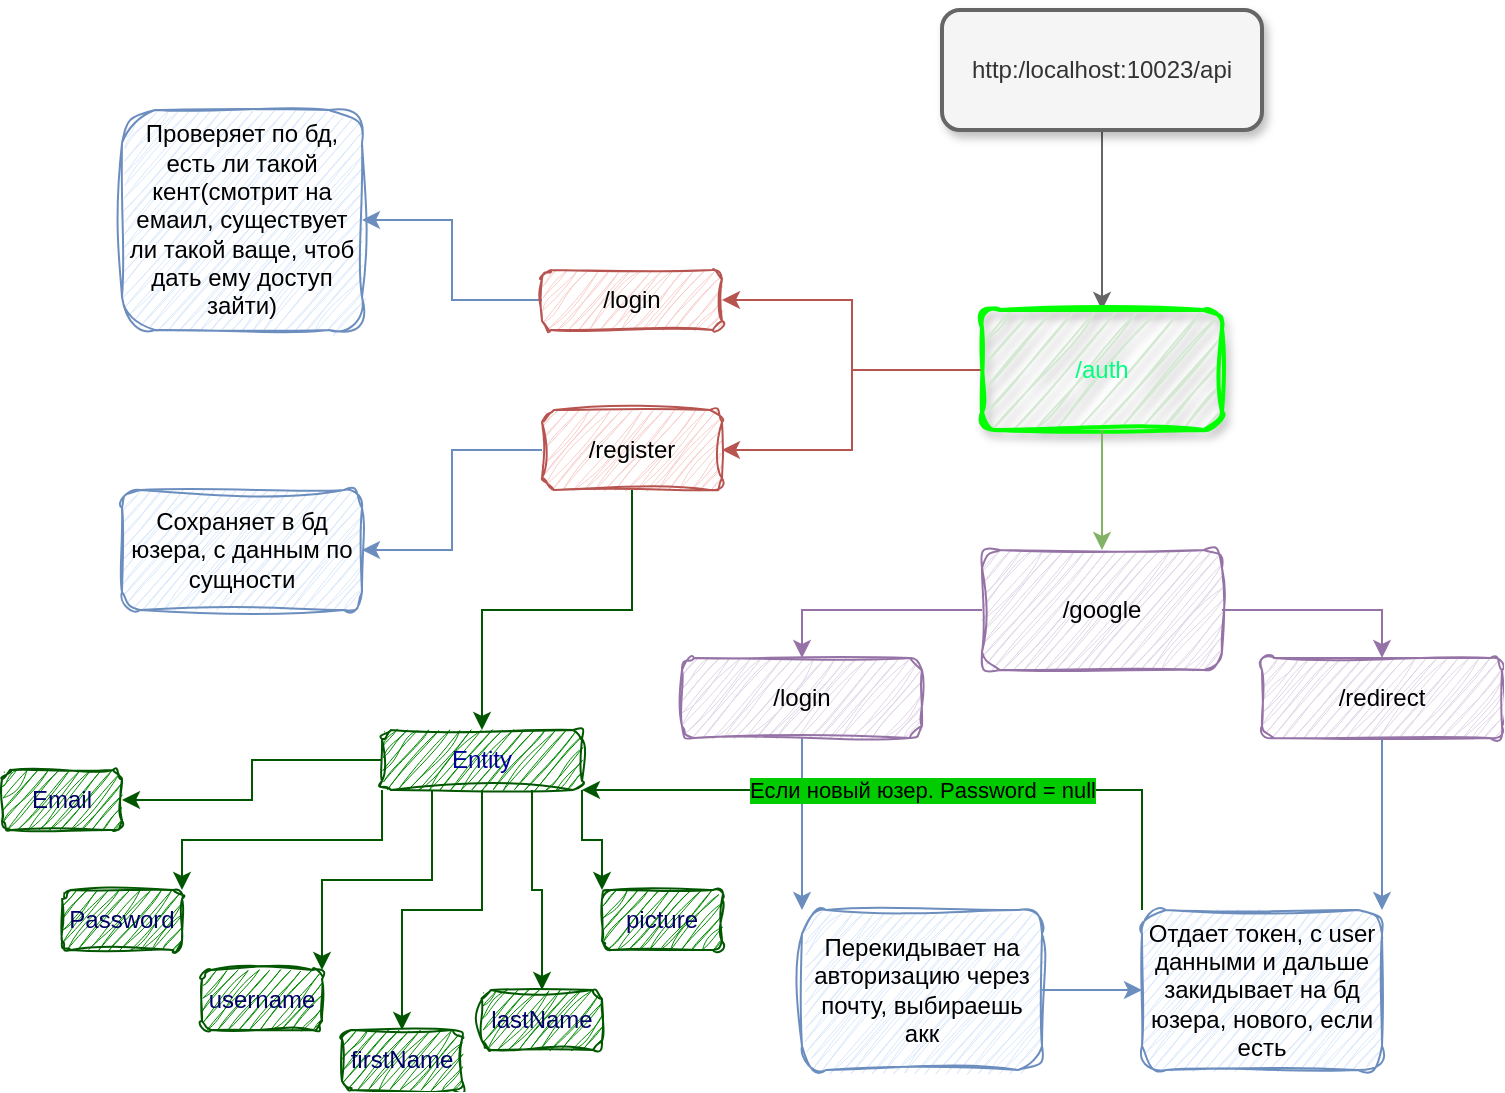 <mxfile version="22.0.4" type="github">
  <diagram id="6a731a19-8d31-9384-78a2-239565b7b9f0" name="Page-1">
    <mxGraphModel dx="1703" dy="993" grid="1" gridSize="10" guides="1" tooltips="1" connect="1" arrows="1" fold="1" page="1" pageScale="1" pageWidth="1169" pageHeight="827" background="none" math="0" shadow="0">
      <root>
        <mxCell id="0" />
        <mxCell id="1" parent="0" />
        <mxCell id="6PmYhrHesReOMGpqTjvc-1545" style="edgeStyle=orthogonalEdgeStyle;rounded=0;orthogonalLoop=1;jettySize=auto;html=1;exitX=0.5;exitY=1;exitDx=0;exitDy=0;entryX=0.5;entryY=0;entryDx=0;entryDy=0;fillColor=#f5f5f5;strokeColor=#666666;" edge="1" parent="1" source="6PmYhrHesReOMGpqTjvc-1542" target="6PmYhrHesReOMGpqTjvc-1544">
          <mxGeometry relative="1" as="geometry" />
        </mxCell>
        <mxCell id="6PmYhrHesReOMGpqTjvc-1542" value="&lt;p style=&quot;line-height: 160%;&quot;&gt;http:/localhost:10023/api&lt;/p&gt;" style="rounded=1;whiteSpace=wrap;html=1;fillColor=#f5f5f5;strokeColor=#666666;strokeWidth=2;glass=0;shadow=1;fontColor=#333333;" vertex="1" parent="1">
          <mxGeometry x="520" y="90" width="160" height="60" as="geometry" />
        </mxCell>
        <mxCell id="6PmYhrHesReOMGpqTjvc-1562" style="edgeStyle=orthogonalEdgeStyle;rounded=0;orthogonalLoop=1;jettySize=auto;html=1;exitX=0;exitY=0.5;exitDx=0;exitDy=0;entryX=1;entryY=0.5;entryDx=0;entryDy=0;fillColor=#f8cecc;strokeColor=#b85450;" edge="1" parent="1" source="6PmYhrHesReOMGpqTjvc-1544" target="6PmYhrHesReOMGpqTjvc-1563">
          <mxGeometry relative="1" as="geometry">
            <mxPoint x="380" y="270" as="targetPoint" />
          </mxGeometry>
        </mxCell>
        <mxCell id="6PmYhrHesReOMGpqTjvc-1565" style="edgeStyle=orthogonalEdgeStyle;rounded=0;orthogonalLoop=1;jettySize=auto;html=1;entryX=1;entryY=0.5;entryDx=0;entryDy=0;fillColor=#f8cecc;strokeColor=#b85450;" edge="1" parent="1" source="6PmYhrHesReOMGpqTjvc-1544" target="6PmYhrHesReOMGpqTjvc-1564">
          <mxGeometry relative="1" as="geometry" />
        </mxCell>
        <mxCell id="6PmYhrHesReOMGpqTjvc-1544" value="&lt;font color=&quot;#00ff80&quot;&gt;/auth&lt;/font&gt;" style="rounded=1;whiteSpace=wrap;html=1;fillColor=#d5e8d4;strokeColor=#00FF00;strokeWidth=2;shadow=1;sketch=1;curveFitting=1;jiggle=2;" vertex="1" parent="1">
          <mxGeometry x="540" y="240" width="120" height="60" as="geometry" />
        </mxCell>
        <mxCell id="6PmYhrHesReOMGpqTjvc-1546" style="edgeStyle=orthogonalEdgeStyle;rounded=0;orthogonalLoop=1;jettySize=auto;html=1;exitX=0.5;exitY=1;exitDx=0;exitDy=0;fillColor=#d5e8d4;strokeColor=#82b366;entryX=0.5;entryY=0;entryDx=0;entryDy=0;" edge="1" parent="1" source="6PmYhrHesReOMGpqTjvc-1544" target="6PmYhrHesReOMGpqTjvc-1547">
          <mxGeometry relative="1" as="geometry">
            <mxPoint x="599.73" y="320" as="sourcePoint" />
            <mxPoint x="600" y="380" as="targetPoint" />
          </mxGeometry>
        </mxCell>
        <mxCell id="6PmYhrHesReOMGpqTjvc-1550" style="edgeStyle=orthogonalEdgeStyle;rounded=0;orthogonalLoop=1;jettySize=auto;html=1;entryX=0.5;entryY=0;entryDx=0;entryDy=0;fillColor=#e1d5e7;strokeColor=#9673a6;" edge="1" parent="1" source="6PmYhrHesReOMGpqTjvc-1547" target="6PmYhrHesReOMGpqTjvc-1548">
          <mxGeometry relative="1" as="geometry" />
        </mxCell>
        <mxCell id="6PmYhrHesReOMGpqTjvc-1551" style="edgeStyle=orthogonalEdgeStyle;rounded=0;orthogonalLoop=1;jettySize=auto;html=1;entryX=0.5;entryY=0;entryDx=0;entryDy=0;fillColor=#e1d5e7;strokeColor=#9673a6;" edge="1" parent="1" source="6PmYhrHesReOMGpqTjvc-1547" target="6PmYhrHesReOMGpqTjvc-1549">
          <mxGeometry relative="1" as="geometry" />
        </mxCell>
        <mxCell id="6PmYhrHesReOMGpqTjvc-1547" value="/google" style="rounded=1;whiteSpace=wrap;html=1;fillColor=#e1d5e7;strokeColor=#9673a6;sketch=1;curveFitting=1;jiggle=2;" vertex="1" parent="1">
          <mxGeometry x="540" y="360" width="120" height="60" as="geometry" />
        </mxCell>
        <mxCell id="6PmYhrHesReOMGpqTjvc-1554" style="edgeStyle=orthogonalEdgeStyle;rounded=0;orthogonalLoop=1;jettySize=auto;html=1;entryX=0;entryY=0;entryDx=0;entryDy=0;fillColor=#dae8fc;strokeColor=#6c8ebf;" edge="1" parent="1" source="6PmYhrHesReOMGpqTjvc-1548" target="6PmYhrHesReOMGpqTjvc-1552">
          <mxGeometry relative="1" as="geometry">
            <mxPoint x="500" y="570" as="targetPoint" />
          </mxGeometry>
        </mxCell>
        <mxCell id="6PmYhrHesReOMGpqTjvc-1548" value="/login" style="rounded=1;whiteSpace=wrap;html=1;sketch=1;curveFitting=1;jiggle=2;fillColor=#e1d5e7;strokeColor=#9673a6;" vertex="1" parent="1">
          <mxGeometry x="390" y="414" width="120" height="40" as="geometry" />
        </mxCell>
        <mxCell id="6PmYhrHesReOMGpqTjvc-1557" style="edgeStyle=orthogonalEdgeStyle;rounded=0;orthogonalLoop=1;jettySize=auto;html=1;exitX=0.5;exitY=1;exitDx=0;exitDy=0;entryX=1;entryY=0;entryDx=0;entryDy=0;fillColor=#dae8fc;strokeColor=#6c8ebf;" edge="1" parent="1" source="6PmYhrHesReOMGpqTjvc-1549" target="6PmYhrHesReOMGpqTjvc-1556">
          <mxGeometry relative="1" as="geometry" />
        </mxCell>
        <mxCell id="6PmYhrHesReOMGpqTjvc-1549" value="/redirect" style="rounded=1;whiteSpace=wrap;html=1;sketch=1;curveFitting=1;jiggle=2;fillColor=#e1d5e7;strokeColor=#9673a6;" vertex="1" parent="1">
          <mxGeometry x="680" y="414" width="120" height="40" as="geometry" />
        </mxCell>
        <mxCell id="6PmYhrHesReOMGpqTjvc-1560" style="edgeStyle=orthogonalEdgeStyle;rounded=0;orthogonalLoop=1;jettySize=auto;html=1;exitX=1;exitY=0.5;exitDx=0;exitDy=0;entryX=0;entryY=0.5;entryDx=0;entryDy=0;fillColor=#dae8fc;strokeColor=#6c8ebf;" edge="1" parent="1" source="6PmYhrHesReOMGpqTjvc-1552" target="6PmYhrHesReOMGpqTjvc-1556">
          <mxGeometry relative="1" as="geometry" />
        </mxCell>
        <mxCell id="6PmYhrHesReOMGpqTjvc-1552" value="Перекидывает на авторизацию через почту, выбираешь акк" style="rounded=1;whiteSpace=wrap;html=1;sketch=1;curveFitting=1;jiggle=2;fillColor=#dae8fc;strokeColor=#6c8ebf;" vertex="1" parent="1">
          <mxGeometry x="450" y="540" width="120" height="80" as="geometry" />
        </mxCell>
        <mxCell id="6PmYhrHesReOMGpqTjvc-1553" style="edgeStyle=orthogonalEdgeStyle;rounded=0;orthogonalLoop=1;jettySize=auto;html=1;exitX=0.5;exitY=1;exitDx=0;exitDy=0;" edge="1" parent="1" source="6PmYhrHesReOMGpqTjvc-1549" target="6PmYhrHesReOMGpqTjvc-1549">
          <mxGeometry relative="1" as="geometry" />
        </mxCell>
        <mxCell id="6PmYhrHesReOMGpqTjvc-1587" style="edgeStyle=orthogonalEdgeStyle;rounded=0;orthogonalLoop=1;jettySize=auto;html=1;exitX=0;exitY=0;exitDx=0;exitDy=0;entryX=1;entryY=1;entryDx=0;entryDy=0;fillColor=#008a00;strokeColor=#005700;" edge="1" parent="1" source="6PmYhrHesReOMGpqTjvc-1556" target="6PmYhrHesReOMGpqTjvc-1571">
          <mxGeometry relative="1" as="geometry">
            <mxPoint x="609.98" y="540" as="sourcePoint" />
            <mxPoint x="329.98" y="480" as="targetPoint" />
            <Array as="points">
              <mxPoint x="620" y="480" />
            </Array>
          </mxGeometry>
        </mxCell>
        <mxCell id="6PmYhrHesReOMGpqTjvc-1588" value="Если новый юзер. Password = null" style="edgeLabel;html=1;align=center;verticalAlign=middle;resizable=0;points=[];labelBackgroundColor=#00CC00;" vertex="1" connectable="0" parent="6PmYhrHesReOMGpqTjvc-1587">
          <mxGeometry relative="1" as="geometry">
            <mxPoint as="offset" />
          </mxGeometry>
        </mxCell>
        <mxCell id="6PmYhrHesReOMGpqTjvc-1556" value="Отдает токен, с user данными и дальше закидывает на бд юзера, нового, если есть" style="rounded=1;whiteSpace=wrap;html=1;sketch=1;curveFitting=1;jiggle=2;fillColor=#dae8fc;strokeColor=#6c8ebf;" vertex="1" parent="1">
          <mxGeometry x="620" y="540" width="120" height="80" as="geometry" />
        </mxCell>
        <mxCell id="6PmYhrHesReOMGpqTjvc-1570" style="edgeStyle=orthogonalEdgeStyle;rounded=0;orthogonalLoop=1;jettySize=auto;html=1;exitX=0;exitY=0.5;exitDx=0;exitDy=0;fillColor=#dae8fc;strokeColor=#6c8ebf;" edge="1" parent="1" source="6PmYhrHesReOMGpqTjvc-1563" target="6PmYhrHesReOMGpqTjvc-1569">
          <mxGeometry relative="1" as="geometry" />
        </mxCell>
        <mxCell id="6PmYhrHesReOMGpqTjvc-1563" value="/login" style="rounded=1;whiteSpace=wrap;html=1;sketch=1;curveFitting=1;jiggle=2;fillColor=#f8cecc;strokeColor=#b85450;" vertex="1" parent="1">
          <mxGeometry x="320" y="220" width="90" height="30" as="geometry" />
        </mxCell>
        <mxCell id="6PmYhrHesReOMGpqTjvc-1568" style="edgeStyle=orthogonalEdgeStyle;rounded=0;orthogonalLoop=1;jettySize=auto;html=1;fillColor=#dae8fc;strokeColor=#6c8ebf;" edge="1" parent="1" source="6PmYhrHesReOMGpqTjvc-1564" target="6PmYhrHesReOMGpqTjvc-1566">
          <mxGeometry relative="1" as="geometry" />
        </mxCell>
        <mxCell id="6PmYhrHesReOMGpqTjvc-1572" style="edgeStyle=orthogonalEdgeStyle;rounded=0;orthogonalLoop=1;jettySize=auto;html=1;exitX=0.5;exitY=1;exitDx=0;exitDy=0;fillColor=#008a00;strokeColor=#005700;" edge="1" parent="1" source="6PmYhrHesReOMGpqTjvc-1564" target="6PmYhrHesReOMGpqTjvc-1571">
          <mxGeometry relative="1" as="geometry" />
        </mxCell>
        <mxCell id="6PmYhrHesReOMGpqTjvc-1564" value="/register" style="rounded=1;whiteSpace=wrap;html=1;sketch=1;curveFitting=1;jiggle=2;fillColor=#f8cecc;strokeColor=#b85450;" vertex="1" parent="1">
          <mxGeometry x="320" y="290" width="90" height="40" as="geometry" />
        </mxCell>
        <mxCell id="6PmYhrHesReOMGpqTjvc-1566" value="Сохраняет в бд юзера, с данным по сущности" style="rounded=1;whiteSpace=wrap;html=1;fillColor=#dae8fc;strokeColor=#6c8ebf;sketch=1;curveFitting=1;jiggle=2;" vertex="1" parent="1">
          <mxGeometry x="110" y="330" width="120" height="60" as="geometry" />
        </mxCell>
        <mxCell id="6PmYhrHesReOMGpqTjvc-1569" value="Проверяет по бд, есть ли такой кент(смотрит на емаил, существует ли такой ваще, чтоб дать ему доступ зайти)" style="rounded=1;whiteSpace=wrap;html=1;fillColor=#dae8fc;strokeColor=#6c8ebf;sketch=1;curveFitting=1;jiggle=2;" vertex="1" parent="1">
          <mxGeometry x="110" y="140" width="120" height="110" as="geometry" />
        </mxCell>
        <mxCell id="6PmYhrHesReOMGpqTjvc-1578" style="edgeStyle=orthogonalEdgeStyle;rounded=0;orthogonalLoop=1;jettySize=auto;html=1;exitX=0.75;exitY=1;exitDx=0;exitDy=0;entryX=0.5;entryY=0;entryDx=0;entryDy=0;fillColor=#008a00;strokeColor=#005700;" edge="1" parent="1" source="6PmYhrHesReOMGpqTjvc-1571" target="6PmYhrHesReOMGpqTjvc-1575">
          <mxGeometry relative="1" as="geometry" />
        </mxCell>
        <mxCell id="6PmYhrHesReOMGpqTjvc-1579" style="edgeStyle=orthogonalEdgeStyle;rounded=0;orthogonalLoop=1;jettySize=auto;html=1;exitX=0.5;exitY=1;exitDx=0;exitDy=0;fillColor=#008a00;strokeColor=#005700;" edge="1" parent="1" source="6PmYhrHesReOMGpqTjvc-1571" target="6PmYhrHesReOMGpqTjvc-1577">
          <mxGeometry relative="1" as="geometry" />
        </mxCell>
        <mxCell id="6PmYhrHesReOMGpqTjvc-1580" style="edgeStyle=orthogonalEdgeStyle;rounded=0;orthogonalLoop=1;jettySize=auto;html=1;exitX=0.25;exitY=1;exitDx=0;exitDy=0;entryX=1;entryY=0;entryDx=0;entryDy=0;fillColor=#008a00;strokeColor=#005700;" edge="1" parent="1" source="6PmYhrHesReOMGpqTjvc-1571" target="6PmYhrHesReOMGpqTjvc-1573">
          <mxGeometry relative="1" as="geometry" />
        </mxCell>
        <mxCell id="6PmYhrHesReOMGpqTjvc-1581" style="edgeStyle=orthogonalEdgeStyle;rounded=0;orthogonalLoop=1;jettySize=auto;html=1;exitX=0;exitY=1;exitDx=0;exitDy=0;fillColor=#008a00;strokeColor=#005700;entryX=1;entryY=0;entryDx=0;entryDy=0;" edge="1" parent="1" source="6PmYhrHesReOMGpqTjvc-1571" target="6PmYhrHesReOMGpqTjvc-1576">
          <mxGeometry relative="1" as="geometry" />
        </mxCell>
        <mxCell id="6PmYhrHesReOMGpqTjvc-1582" style="edgeStyle=orthogonalEdgeStyle;rounded=0;orthogonalLoop=1;jettySize=auto;html=1;exitX=0;exitY=0.5;exitDx=0;exitDy=0;entryX=1;entryY=0.5;entryDx=0;entryDy=0;fillColor=#008a00;strokeColor=#005700;" edge="1" parent="1" source="6PmYhrHesReOMGpqTjvc-1571" target="6PmYhrHesReOMGpqTjvc-1574">
          <mxGeometry relative="1" as="geometry" />
        </mxCell>
        <mxCell id="6PmYhrHesReOMGpqTjvc-1585" style="edgeStyle=orthogonalEdgeStyle;rounded=0;orthogonalLoop=1;jettySize=auto;html=1;exitX=1;exitY=1;exitDx=0;exitDy=0;entryX=0;entryY=0;entryDx=0;entryDy=0;fillColor=#008a00;strokeColor=#005700;" edge="1" parent="1" source="6PmYhrHesReOMGpqTjvc-1571" target="6PmYhrHesReOMGpqTjvc-1584">
          <mxGeometry relative="1" as="geometry" />
        </mxCell>
        <mxCell id="6PmYhrHesReOMGpqTjvc-1571" value="&lt;font color=&quot;#000099&quot;&gt;Entity&lt;/font&gt;" style="rounded=1;whiteSpace=wrap;html=1;sketch=1;curveFitting=1;jiggle=2;fillColor=#008a00;strokeColor=#005700;fontColor=#ffffff;" vertex="1" parent="1">
          <mxGeometry x="240" y="450" width="100" height="30" as="geometry" />
        </mxCell>
        <mxCell id="6PmYhrHesReOMGpqTjvc-1573" value="&lt;font color=&quot;#000066&quot;&gt;username&lt;/font&gt;" style="rounded=1;whiteSpace=wrap;html=1;sketch=1;curveFitting=1;jiggle=2;fillColor=#008a00;fontColor=#ffffff;strokeColor=#005700;" vertex="1" parent="1">
          <mxGeometry x="150" y="570" width="60" height="30" as="geometry" />
        </mxCell>
        <mxCell id="6PmYhrHesReOMGpqTjvc-1574" value="&lt;font color=&quot;#000066&quot;&gt;Email&lt;/font&gt;" style="rounded=1;whiteSpace=wrap;html=1;sketch=1;curveFitting=1;jiggle=2;fillColor=#008a00;fontColor=#ffffff;strokeColor=#005700;" vertex="1" parent="1">
          <mxGeometry x="50" y="470" width="60" height="30" as="geometry" />
        </mxCell>
        <mxCell id="6PmYhrHesReOMGpqTjvc-1575" value="&lt;font color=&quot;#000066&quot;&gt;lastName&lt;/font&gt;" style="rounded=1;whiteSpace=wrap;html=1;sketch=1;curveFitting=1;jiggle=2;fillColor=#008a00;fontColor=#ffffff;strokeColor=#005700;" vertex="1" parent="1">
          <mxGeometry x="290" y="580" width="60" height="30" as="geometry" />
        </mxCell>
        <mxCell id="6PmYhrHesReOMGpqTjvc-1576" value="&lt;font color=&quot;#000066&quot;&gt;Password&lt;/font&gt;" style="rounded=1;whiteSpace=wrap;html=1;sketch=1;curveFitting=1;jiggle=2;fillColor=#008a00;fontColor=#ffffff;strokeColor=#005700;" vertex="1" parent="1">
          <mxGeometry x="80" y="530" width="60" height="30" as="geometry" />
        </mxCell>
        <mxCell id="6PmYhrHesReOMGpqTjvc-1577" value="&lt;font color=&quot;#000066&quot;&gt;firstName&lt;/font&gt;" style="rounded=1;whiteSpace=wrap;html=1;sketch=1;curveFitting=1;jiggle=2;fillColor=#008a00;fontColor=#ffffff;strokeColor=#005700;" vertex="1" parent="1">
          <mxGeometry x="220" y="600" width="60" height="30" as="geometry" />
        </mxCell>
        <mxCell id="6PmYhrHesReOMGpqTjvc-1584" value="&lt;font color=&quot;#000066&quot;&gt;picture&lt;/font&gt;" style="rounded=1;whiteSpace=wrap;html=1;sketch=1;curveFitting=1;jiggle=2;fillColor=#008a00;fontColor=#ffffff;strokeColor=#005700;" vertex="1" parent="1">
          <mxGeometry x="350" y="530" width="60" height="30" as="geometry" />
        </mxCell>
      </root>
    </mxGraphModel>
  </diagram>
</mxfile>

